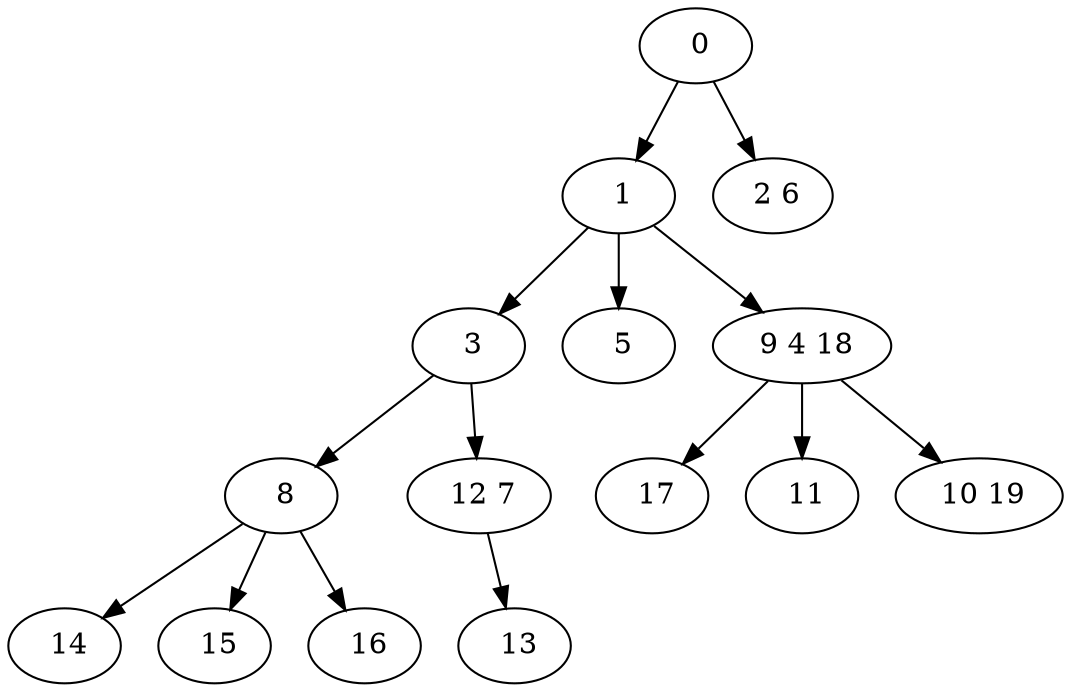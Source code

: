 digraph mytree {
" 0" -> " 1";
" 0" -> " 2 6";
" 1" -> " 3";
" 1" -> " 5";
" 1" -> " 9 4 18";
" 2 6";
" 3" -> " 8";
" 3" -> " 12 7";
" 5";
" 9 4 18" -> " 17";
" 9 4 18" -> " 11";
" 9 4 18" -> " 10 19";
" 8" -> " 14";
" 8" -> " 15";
" 8" -> " 16";
" 12 7" -> " 13";
" 14";
" 15";
" 16";
" 13";
" 17";
" 11";
" 10 19";
}
